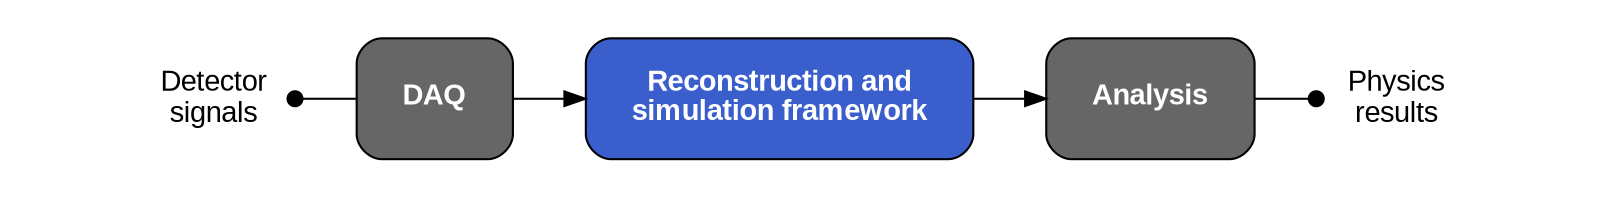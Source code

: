 digraph {
  rankdir=LR
  fontsize=10
  margin="1,0.2"

  // Set rank separation to zero so that the begin and end labels are close to the block point nodes.
  ranksep=0

  // Nodes for processing stages
  node [shape="box",
        style="filled,rounded",
        fontname="Arial",
        fontcolor="white",
        fillcolor="gray40",
        height=0.8,
        margin="0.3,0.15"]
  signals [shape="point", width=0.1, fillcolor="black"]
  results [shape="point", width=0.1, fillcolor="black"]

  DAQ [label=<<b>DAQ</b>>]
  framework [label=<<b>Reconstruction and<br/>simulation framework</b>>, fillcolor="royalblue3"]
  Analysis [label=<<b>Analysis</b>>]

  // Artificial nodes for creating labels
  node [penwidth="0", style="nofill", fontcolor="black", margin="0,0"];
  startlabel [label="Detector\nsignals"]
  endlabel [label="Physics\nresults"]

  startlabel -> signals [style=invis]
  signals -> DAQ [arrowhead=none, minlen=3]
  DAQ -> framework -> Analysis [minlen=4]
  Analysis -> results [arrowhead=none, minlen=3]
  results -> endlabel [style=invis]
}

